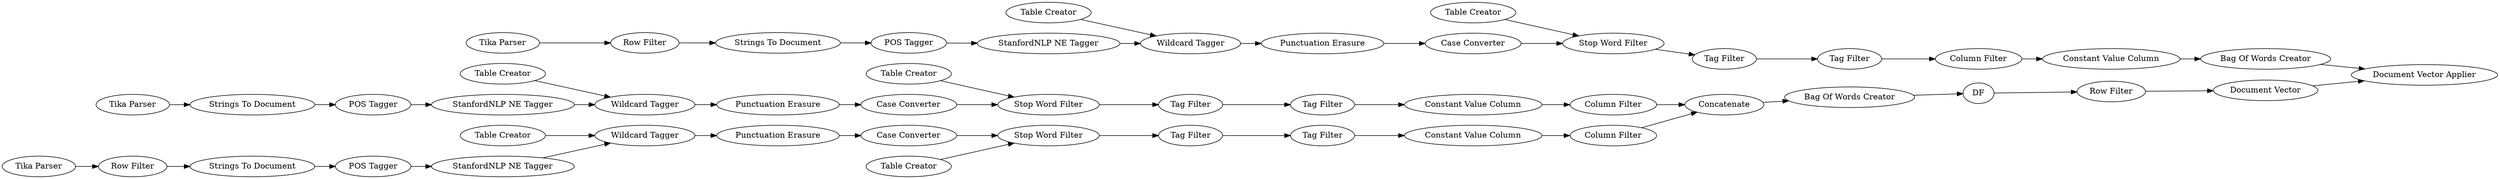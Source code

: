 digraph {
	"-8099892948500978957_11" [label="Table Creator"]
	"-2791232933820942432_34" [label=DF]
	"6832627919890263659_23" [label="Constant Value Column"]
	"8841333156122874251_31" [label="Tag Filter"]
	"4318141331901909867_10" [label="Wildcard Tagger"]
	"-8099892948500978957_4" [label="Tika Parser"]
	"6832627919890263659_17" [label="Tag Filter"]
	"-2791232933820942432_35" [label="Bag Of Words Creator"]
	"-8028414228897069585_5" [label="Strings To Document"]
	"6832627919890263659_19" [label="Table Creator"]
	"8841333156122874251_32" [label="Column Filter"]
	"-2791232933820942432_48" [label="Bag Of Words Creator"]
	"4318141331901909867_5" [label="Strings To Document"]
	"-8099892948500978957_7" [label="POS Tagger"]
	"6832627919890263659_12" [label="Punctuation Erasure"]
	"8841333156122874251_26" [label="Tag Filter"]
	"-8961971522635332211_26" [label="Tag Filter"]
	"6832627919890263659_24" [label="Column Filter"]
	"-8028414228897069585_7" [label="POS Tagger"]
	"-8099892948500978957_9" [label="StanfordNLP NE Tagger"]
	"-8961971522635332211_12" [label="Constant Value Column"]
	"-8099892948500978957_12" [label="Row Filter"]
	"8841333156122874251_29" [label="Case Converter"]
	"4318141331901909867_12" [label="Row Filter"]
	"8841333156122874251_27" [label="Punctuation Erasure"]
	"-8961971522635332211_29" [label="Case Converter"]
	"-8028414228897069585_11" [label="Table Creator"]
	"-8099892948500978957_10" [label="Wildcard Tagger"]
	"-2791232933820942432_45" [label="Document Vector Applier"]
	"-8028414228897069585_4" [label="Tika Parser"]
	"8841333156122874251_25" [label="Table Creator"]
	"-2791232933820942432_46" [label="Row Filter"]
	"-8028414228897069585_9" [label="StanfordNLP NE Tagger"]
	"8841333156122874251_28" [label="Stop Word Filter"]
	"-8961971522635332211_25" [label="Table Creator"]
	"-8028414228897069585_10" [label="Wildcard Tagger"]
	"8841333156122874251_13" [label="Constant Value Column"]
	"-8961971522635332211_28" [label="Stop Word Filter"]
	"4318141331901909867_4" [label="Tika Parser"]
	"-8961971522635332211_27" [label="Punctuation Erasure"]
	"-8961971522635332211_31" [label="Tag Filter"]
	"-8099892948500978957_5" [label="Strings To Document"]
	"6832627919890263659_16" [label="Case Converter"]
	"4318141331901909867_11" [label="Table Creator"]
	"6832627919890263659_20" [label="Tag Filter"]
	"6832627919890263659_15" [label="Stop Word Filter"]
	"-2791232933820942432_42" [label="Document Vector"]
	"-8594309151448944358_33" [label=Concatenate]
	"4318141331901909867_9" [label="StanfordNLP NE Tagger"]
	"4318141331901909867_7" [label="POS Tagger"]
	"-8961971522635332211_32" [label="Column Filter"]
	"-8028414228897069585_11" -> "-8028414228897069585_10"
	"-8099892948500978957_7" -> "-8099892948500978957_9"
	"-8099892948500978957_10" -> "8841333156122874251_27"
	"-8028414228897069585_9" -> "-8028414228897069585_10"
	"6832627919890263659_23" -> "6832627919890263659_24"
	"8841333156122874251_28" -> "8841333156122874251_26"
	"-8961971522635332211_25" -> "-8961971522635332211_28"
	"-8099892948500978957_4" -> "-8099892948500978957_12"
	"-8028414228897069585_4" -> "-8028414228897069585_5"
	"-8961971522635332211_27" -> "-8961971522635332211_29"
	"-8594309151448944358_33" -> "-2791232933820942432_35"
	"4318141331901909867_7" -> "4318141331901909867_9"
	"8841333156122874251_29" -> "8841333156122874251_28"
	"4318141331901909867_10" -> "-8961971522635332211_27"
	"-8961971522635332211_26" -> "-8961971522635332211_31"
	"6832627919890263659_19" -> "6832627919890263659_15"
	"8841333156122874251_32" -> "8841333156122874251_13"
	"4318141331901909867_4" -> "4318141331901909867_12"
	"-8961971522635332211_32" -> "-8594309151448944358_33"
	"-8961971522635332211_28" -> "-8961971522635332211_26"
	"6832627919890263659_24" -> "-8594309151448944358_33"
	"-8961971522635332211_12" -> "-8961971522635332211_32"
	"-8099892948500978957_11" -> "-8099892948500978957_10"
	"6832627919890263659_12" -> "6832627919890263659_16"
	"4318141331901909867_5" -> "4318141331901909867_7"
	"-8099892948500978957_9" -> "-8099892948500978957_10"
	"-8099892948500978957_5" -> "-8099892948500978957_7"
	"-2791232933820942432_34" -> "-2791232933820942432_46"
	"-2791232933820942432_42" -> "-2791232933820942432_45"
	"6832627919890263659_16" -> "6832627919890263659_15"
	"-2791232933820942432_46" -> "-2791232933820942432_42"
	"8841333156122874251_26" -> "8841333156122874251_31"
	"8841333156122874251_13" -> "-2791232933820942432_48"
	"-8028414228897069585_5" -> "-8028414228897069585_7"
	"-8099892948500978957_12" -> "-8099892948500978957_5"
	"4318141331901909867_12" -> "4318141331901909867_5"
	"8841333156122874251_27" -> "8841333156122874251_29"
	"4318141331901909867_9" -> "4318141331901909867_10"
	"4318141331901909867_11" -> "4318141331901909867_10"
	"-8028414228897069585_10" -> "6832627919890263659_12"
	"-2791232933820942432_35" -> "-2791232933820942432_34"
	"-8961971522635332211_31" -> "-8961971522635332211_12"
	"-8961971522635332211_29" -> "-8961971522635332211_28"
	"6832627919890263659_15" -> "6832627919890263659_17"
	"6832627919890263659_17" -> "6832627919890263659_20"
	"6832627919890263659_20" -> "6832627919890263659_23"
	"-8028414228897069585_7" -> "-8028414228897069585_9"
	"-2791232933820942432_48" -> "-2791232933820942432_45"
	"8841333156122874251_31" -> "8841333156122874251_32"
	"8841333156122874251_25" -> "8841333156122874251_28"
	rankdir=LR
}
